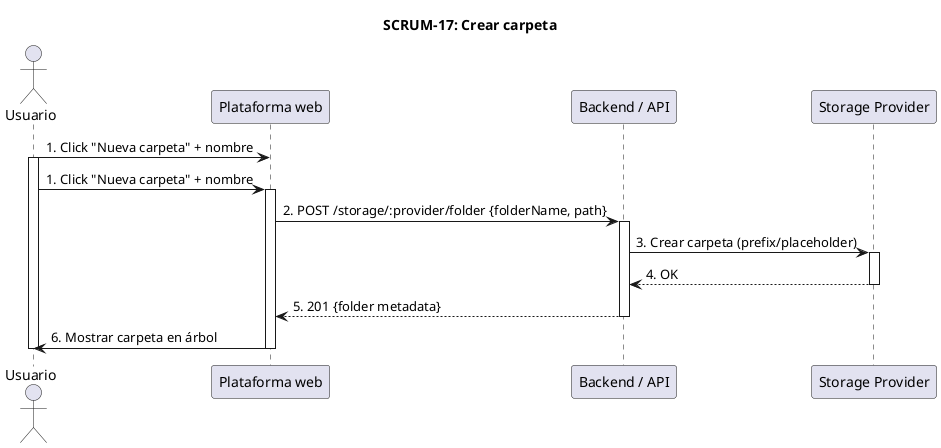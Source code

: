 @startuml SCRUM-17_CrearCarpeta
title SCRUM-17: Crear carpeta

actor Usuario
participant "Plataforma web" as Frontend
participant "Backend / API" as Backend
participant "Storage Provider" as Storage

Usuario -> Frontend: 1. Click "Nueva carpeta" + nombre
activate Usuario
Usuario -> Frontend: 1. Click "Nueva carpeta" + nombre
activate Frontend
Frontend -> Backend: 2. POST /storage/:provider/folder {folderName, path}
activate Backend
Backend -> Storage: 3. Crear carpeta (prefix/placeholder)
activate Storage
Storage --> Backend: 4. OK
deactivate Storage
Backend --> Frontend: 5. 201 {folder metadata}
deactivate Backend
Frontend -> Usuario: 6. Mostrar carpeta en árbol
deactivate Frontend
deactivate Usuario
@enduml
